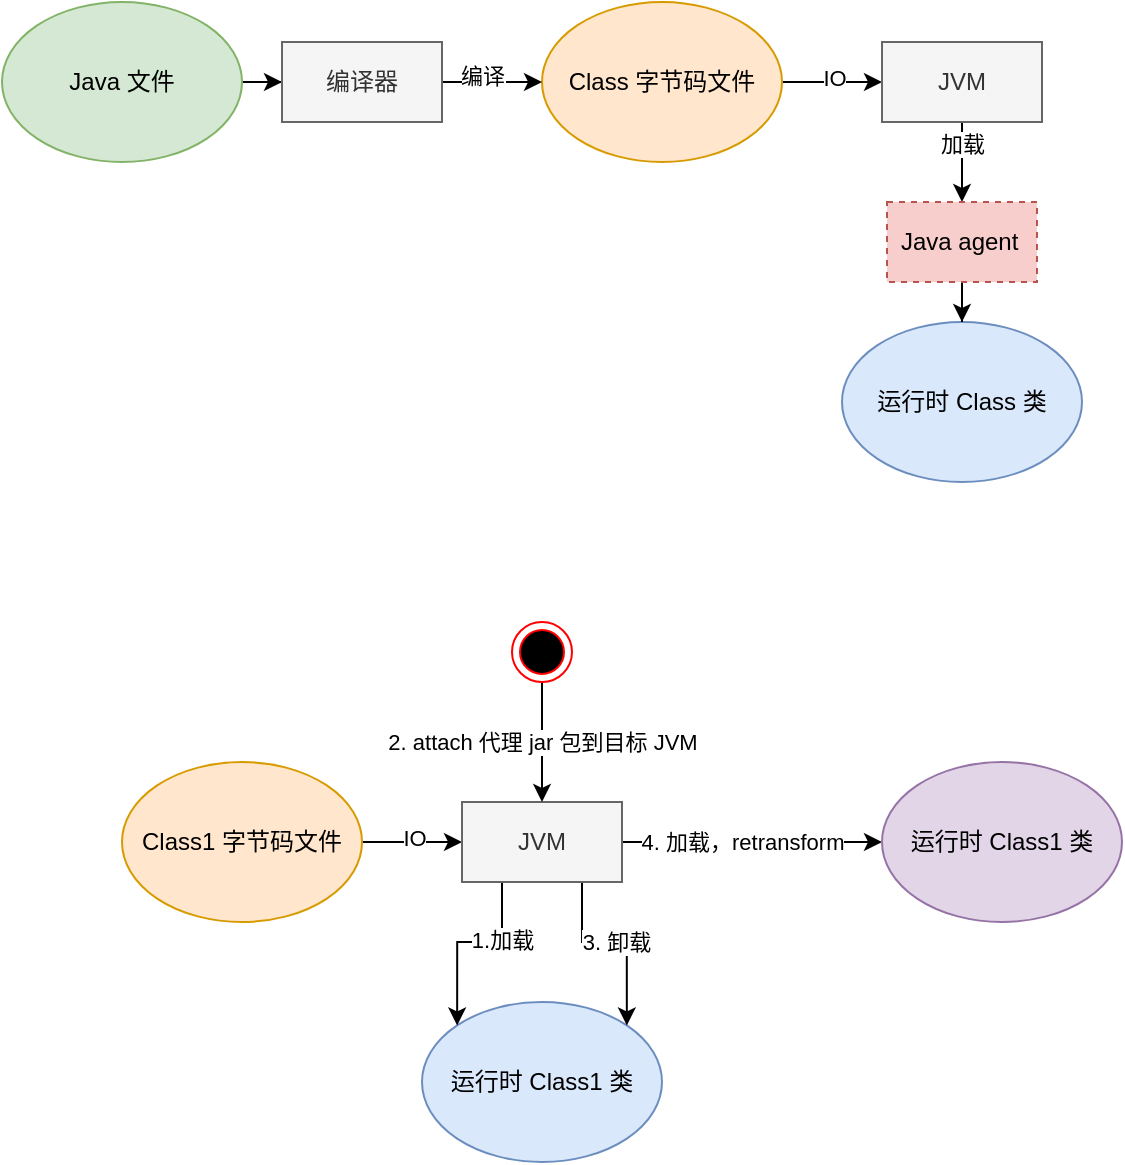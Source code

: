 <mxfile version="13.8.0" type="github"><diagram id="uuYXE82NBK7OaKoCnniR" name="Page-1"><mxGraphModel dx="1426" dy="865" grid="1" gridSize="10" guides="1" tooltips="1" connect="1" arrows="1" fold="1" page="1" pageScale="1" pageWidth="827" pageHeight="1169" math="0" shadow="0"><root><mxCell id="0"/><mxCell id="1" parent="0"/><mxCell id="kUqMKlsCzEXrxmU9Kn5D-3" value="" style="edgeStyle=orthogonalEdgeStyle;rounded=0;orthogonalLoop=1;jettySize=auto;html=1;entryX=0;entryY=0.5;entryDx=0;entryDy=0;" edge="1" parent="1" source="kUqMKlsCzEXrxmU9Kn5D-1" target="kUqMKlsCzEXrxmU9Kn5D-9"><mxGeometry relative="1" as="geometry"><mxPoint x="240" y="250" as="targetPoint"/></mxGeometry></mxCell><mxCell id="kUqMKlsCzEXrxmU9Kn5D-1" value="Java 文件" style="ellipse;whiteSpace=wrap;html=1;fillColor=#d5e8d4;strokeColor=#82b366;" vertex="1" parent="1"><mxGeometry x="40" y="200" width="120" height="80" as="geometry"/></mxCell><mxCell id="kUqMKlsCzEXrxmU9Kn5D-5" value="" style="edgeStyle=orthogonalEdgeStyle;rounded=0;orthogonalLoop=1;jettySize=auto;html=1;entryX=0;entryY=0.5;entryDx=0;entryDy=0;" edge="1" parent="1" source="kUqMKlsCzEXrxmU9Kn5D-2" target="kUqMKlsCzEXrxmU9Kn5D-11"><mxGeometry relative="1" as="geometry"><mxPoint x="570" y="250" as="targetPoint"/></mxGeometry></mxCell><mxCell id="kUqMKlsCzEXrxmU9Kn5D-7" value="IO" style="edgeLabel;html=1;align=center;verticalAlign=middle;resizable=0;points=[];" vertex="1" connectable="0" parent="kUqMKlsCzEXrxmU9Kn5D-5"><mxGeometry x="0.025" y="2" relative="1" as="geometry"><mxPoint as="offset"/></mxGeometry></mxCell><mxCell id="kUqMKlsCzEXrxmU9Kn5D-2" value="Class 字节码文件" style="ellipse;whiteSpace=wrap;html=1;fillColor=#ffe6cc;strokeColor=#d79b00;" vertex="1" parent="1"><mxGeometry x="310" y="200" width="120" height="80" as="geometry"/></mxCell><mxCell id="kUqMKlsCzEXrxmU9Kn5D-4" value="运行时 Class 类" style="ellipse;whiteSpace=wrap;html=1;fillColor=#dae8fc;strokeColor=#6c8ebf;" vertex="1" parent="1"><mxGeometry x="460" y="360" width="120" height="80" as="geometry"/></mxCell><mxCell id="kUqMKlsCzEXrxmU9Kn5D-10" value="" style="edgeStyle=orthogonalEdgeStyle;rounded=0;orthogonalLoop=1;jettySize=auto;html=1;" edge="1" parent="1" source="kUqMKlsCzEXrxmU9Kn5D-9" target="kUqMKlsCzEXrxmU9Kn5D-2"><mxGeometry relative="1" as="geometry"/></mxCell><mxCell id="kUqMKlsCzEXrxmU9Kn5D-13" value="编译" style="edgeLabel;html=1;align=center;verticalAlign=middle;resizable=0;points=[];" vertex="1" connectable="0" parent="kUqMKlsCzEXrxmU9Kn5D-10"><mxGeometry x="-0.2" y="3" relative="1" as="geometry"><mxPoint as="offset"/></mxGeometry></mxCell><mxCell id="kUqMKlsCzEXrxmU9Kn5D-9" value="编译器" style="rounded=0;whiteSpace=wrap;html=1;fillColor=#f5f5f5;strokeColor=#666666;fontColor=#333333;" vertex="1" parent="1"><mxGeometry x="180" y="220" width="80" height="40" as="geometry"/></mxCell><mxCell id="kUqMKlsCzEXrxmU9Kn5D-12" value="" style="edgeStyle=orthogonalEdgeStyle;rounded=0;orthogonalLoop=1;jettySize=auto;html=1;entryX=0.5;entryY=0;entryDx=0;entryDy=0;" edge="1" parent="1" source="kUqMKlsCzEXrxmU9Kn5D-11" target="kUqMKlsCzEXrxmU9Kn5D-15"><mxGeometry relative="1" as="geometry"><mxPoint x="520" y="300" as="targetPoint"/></mxGeometry></mxCell><mxCell id="kUqMKlsCzEXrxmU9Kn5D-14" value="加载" style="edgeLabel;html=1;align=center;verticalAlign=middle;resizable=0;points=[];" vertex="1" connectable="0" parent="kUqMKlsCzEXrxmU9Kn5D-12"><mxGeometry x="-0.45" y="-2" relative="1" as="geometry"><mxPoint x="2" as="offset"/></mxGeometry></mxCell><mxCell id="kUqMKlsCzEXrxmU9Kn5D-11" value="JVM" style="rounded=0;whiteSpace=wrap;html=1;fillColor=#f5f5f5;strokeColor=#666666;fontColor=#333333;" vertex="1" parent="1"><mxGeometry x="480" y="220" width="80" height="40" as="geometry"/></mxCell><mxCell id="kUqMKlsCzEXrxmU9Kn5D-16" value="" style="edgeStyle=orthogonalEdgeStyle;rounded=0;orthogonalLoop=1;jettySize=auto;html=1;" edge="1" parent="1" source="kUqMKlsCzEXrxmU9Kn5D-15" target="kUqMKlsCzEXrxmU9Kn5D-4"><mxGeometry relative="1" as="geometry"/></mxCell><mxCell id="kUqMKlsCzEXrxmU9Kn5D-15" value="Java agent&amp;nbsp;" style="rounded=0;whiteSpace=wrap;html=1;fillColor=#f8cecc;strokeColor=#b85450;dashed=1;" vertex="1" parent="1"><mxGeometry x="482.5" y="300" width="75" height="40" as="geometry"/></mxCell><mxCell id="kUqMKlsCzEXrxmU9Kn5D-34" value="" style="edgeStyle=orthogonalEdgeStyle;rounded=0;orthogonalLoop=1;jettySize=auto;html=1;entryX=0;entryY=0.5;entryDx=0;entryDy=0;" edge="1" parent="1" source="kUqMKlsCzEXrxmU9Kn5D-36" target="kUqMKlsCzEXrxmU9Kn5D-40"><mxGeometry relative="1" as="geometry"><mxPoint x="360" y="630" as="targetPoint"/></mxGeometry></mxCell><mxCell id="kUqMKlsCzEXrxmU9Kn5D-35" value="IO" style="edgeLabel;html=1;align=center;verticalAlign=middle;resizable=0;points=[];" vertex="1" connectable="0" parent="kUqMKlsCzEXrxmU9Kn5D-34"><mxGeometry x="0.025" y="2" relative="1" as="geometry"><mxPoint as="offset"/></mxGeometry></mxCell><mxCell id="kUqMKlsCzEXrxmU9Kn5D-36" value="Class1 字节码文件" style="ellipse;whiteSpace=wrap;html=1;fillColor=#ffe6cc;strokeColor=#d79b00;" vertex="1" parent="1"><mxGeometry x="100" y="580" width="120" height="80" as="geometry"/></mxCell><mxCell id="kUqMKlsCzEXrxmU9Kn5D-37" value="运行时 Class1 类" style="ellipse;whiteSpace=wrap;html=1;fillColor=#dae8fc;strokeColor=#6c8ebf;" vertex="1" parent="1"><mxGeometry x="250" y="700" width="120" height="80" as="geometry"/></mxCell><mxCell id="kUqMKlsCzEXrxmU9Kn5D-38" value="" style="edgeStyle=orthogonalEdgeStyle;rounded=0;orthogonalLoop=1;jettySize=auto;html=1;entryX=0;entryY=0;entryDx=0;entryDy=0;exitX=0.25;exitY=1;exitDx=0;exitDy=0;" edge="1" parent="1" source="kUqMKlsCzEXrxmU9Kn5D-40" target="kUqMKlsCzEXrxmU9Kn5D-37"><mxGeometry relative="1" as="geometry"><mxPoint x="310" y="680" as="targetPoint"/></mxGeometry></mxCell><mxCell id="kUqMKlsCzEXrxmU9Kn5D-39" value="1.加载" style="edgeLabel;html=1;align=center;verticalAlign=middle;resizable=0;points=[];" vertex="1" connectable="0" parent="kUqMKlsCzEXrxmU9Kn5D-38"><mxGeometry x="-0.45" y="-2" relative="1" as="geometry"><mxPoint x="2" y="3" as="offset"/></mxGeometry></mxCell><mxCell id="kUqMKlsCzEXrxmU9Kn5D-45" value="3. 卸载" style="edgeStyle=orthogonalEdgeStyle;rounded=0;orthogonalLoop=1;jettySize=auto;html=1;exitX=0.75;exitY=1;exitDx=0;exitDy=0;entryX=1;entryY=0;entryDx=0;entryDy=0;" edge="1" parent="1" source="kUqMKlsCzEXrxmU9Kn5D-40" target="kUqMKlsCzEXrxmU9Kn5D-37"><mxGeometry relative="1" as="geometry"/></mxCell><mxCell id="kUqMKlsCzEXrxmU9Kn5D-47" value="" style="edgeStyle=orthogonalEdgeStyle;rounded=0;orthogonalLoop=1;jettySize=auto;html=1;" edge="1" parent="1" source="kUqMKlsCzEXrxmU9Kn5D-40" target="kUqMKlsCzEXrxmU9Kn5D-46"><mxGeometry relative="1" as="geometry"/></mxCell><mxCell id="kUqMKlsCzEXrxmU9Kn5D-48" value="4. 加载，retransform" style="edgeLabel;html=1;align=center;verticalAlign=middle;resizable=0;points=[];" vertex="1" connectable="0" parent="kUqMKlsCzEXrxmU9Kn5D-47"><mxGeometry x="-0.327" y="-2" relative="1" as="geometry"><mxPoint x="16" y="-2" as="offset"/></mxGeometry></mxCell><mxCell id="kUqMKlsCzEXrxmU9Kn5D-40" value="JVM" style="rounded=0;whiteSpace=wrap;html=1;fillColor=#f5f5f5;strokeColor=#666666;fontColor=#333333;" vertex="1" parent="1"><mxGeometry x="270" y="600" width="80" height="40" as="geometry"/></mxCell><mxCell id="kUqMKlsCzEXrxmU9Kn5D-44" value="2. attach 代理 jar 包到目标 JVM" style="edgeStyle=orthogonalEdgeStyle;rounded=0;orthogonalLoop=1;jettySize=auto;html=1;" edge="1" parent="1" source="kUqMKlsCzEXrxmU9Kn5D-43" target="kUqMKlsCzEXrxmU9Kn5D-40"><mxGeometry relative="1" as="geometry"/></mxCell><mxCell id="kUqMKlsCzEXrxmU9Kn5D-43" value="" style="ellipse;html=1;shape=endState;fillColor=#000000;strokeColor=#ff0000;" vertex="1" parent="1"><mxGeometry x="295" y="510" width="30" height="30" as="geometry"/></mxCell><mxCell id="kUqMKlsCzEXrxmU9Kn5D-46" value="运行时 Class1 类" style="ellipse;whiteSpace=wrap;html=1;rounded=0;strokeColor=#9673a6;fillColor=#e1d5e7;" vertex="1" parent="1"><mxGeometry x="480" y="580" width="120" height="80" as="geometry"/></mxCell></root></mxGraphModel></diagram></mxfile>